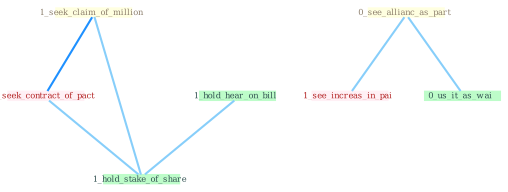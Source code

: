 Graph G{ 
    node
    [shape=polygon,style=filled,width=.5,height=.06,color="#BDFCC9",fixedsize=true,fontsize=4,
    fontcolor="#2f4f4f"];
    {node
    [color="#ffffe0", fontcolor="#8b7d6b"] "1_seek_claim_of_million " "0_see_allianc_as_part "}
{node [color="#fff0f5", fontcolor="#b22222"] "0_seek_contract_of_pact " "1_see_increas_in_pai "}
edge [color="#B0E2FF"];

	"1_seek_claim_of_million " -- "0_seek_contract_of_pact " [w="2", color="#1e90ff" , len=0.8];
	"1_seek_claim_of_million " -- "1_hold_stake_of_share " [w="1", color="#87cefa" ];
	"0_see_allianc_as_part " -- "0_us_it_as_wai " [w="1", color="#87cefa" ];
	"0_see_allianc_as_part " -- "1_see_increas_in_pai " [w="1", color="#87cefa" ];
	"0_seek_contract_of_pact " -- "1_hold_stake_of_share " [w="1", color="#87cefa" ];
	"1_hold_hear_on_bill " -- "1_hold_stake_of_share " [w="1", color="#87cefa" ];
}